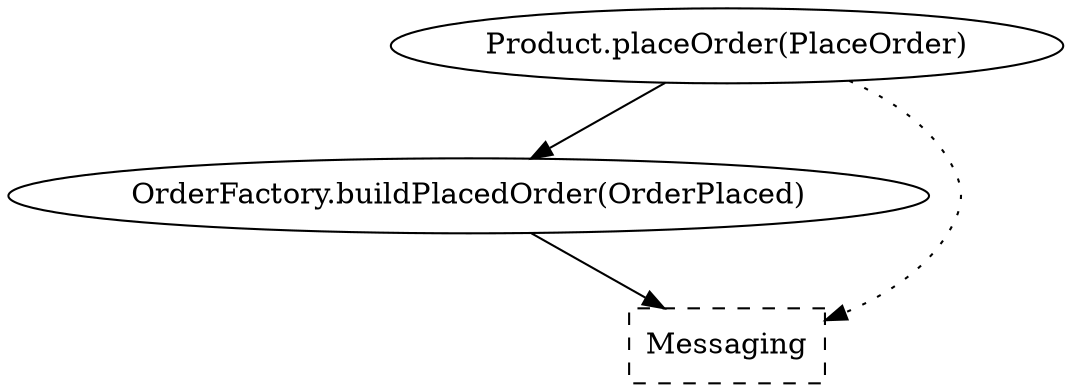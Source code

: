 digraph {
splines=spline;
"Product.placeOrder(PlaceOrder)" -> "OrderFactory.buildPlacedOrder(OrderPlaced)" [style=solid];
"OrderFactory.buildPlacedOrder(OrderPlaced)" -> "Messaging" [style=solid];
"Product.placeOrder(PlaceOrder)" -> "Messaging" [style=dotted];
"OrderFactory.buildPlacedOrder(OrderPlaced)"[shape=ellipse];
"Product.placeOrder(PlaceOrder)"[shape=ellipse];
"Messaging"[shape=box,style=dashed];
}
